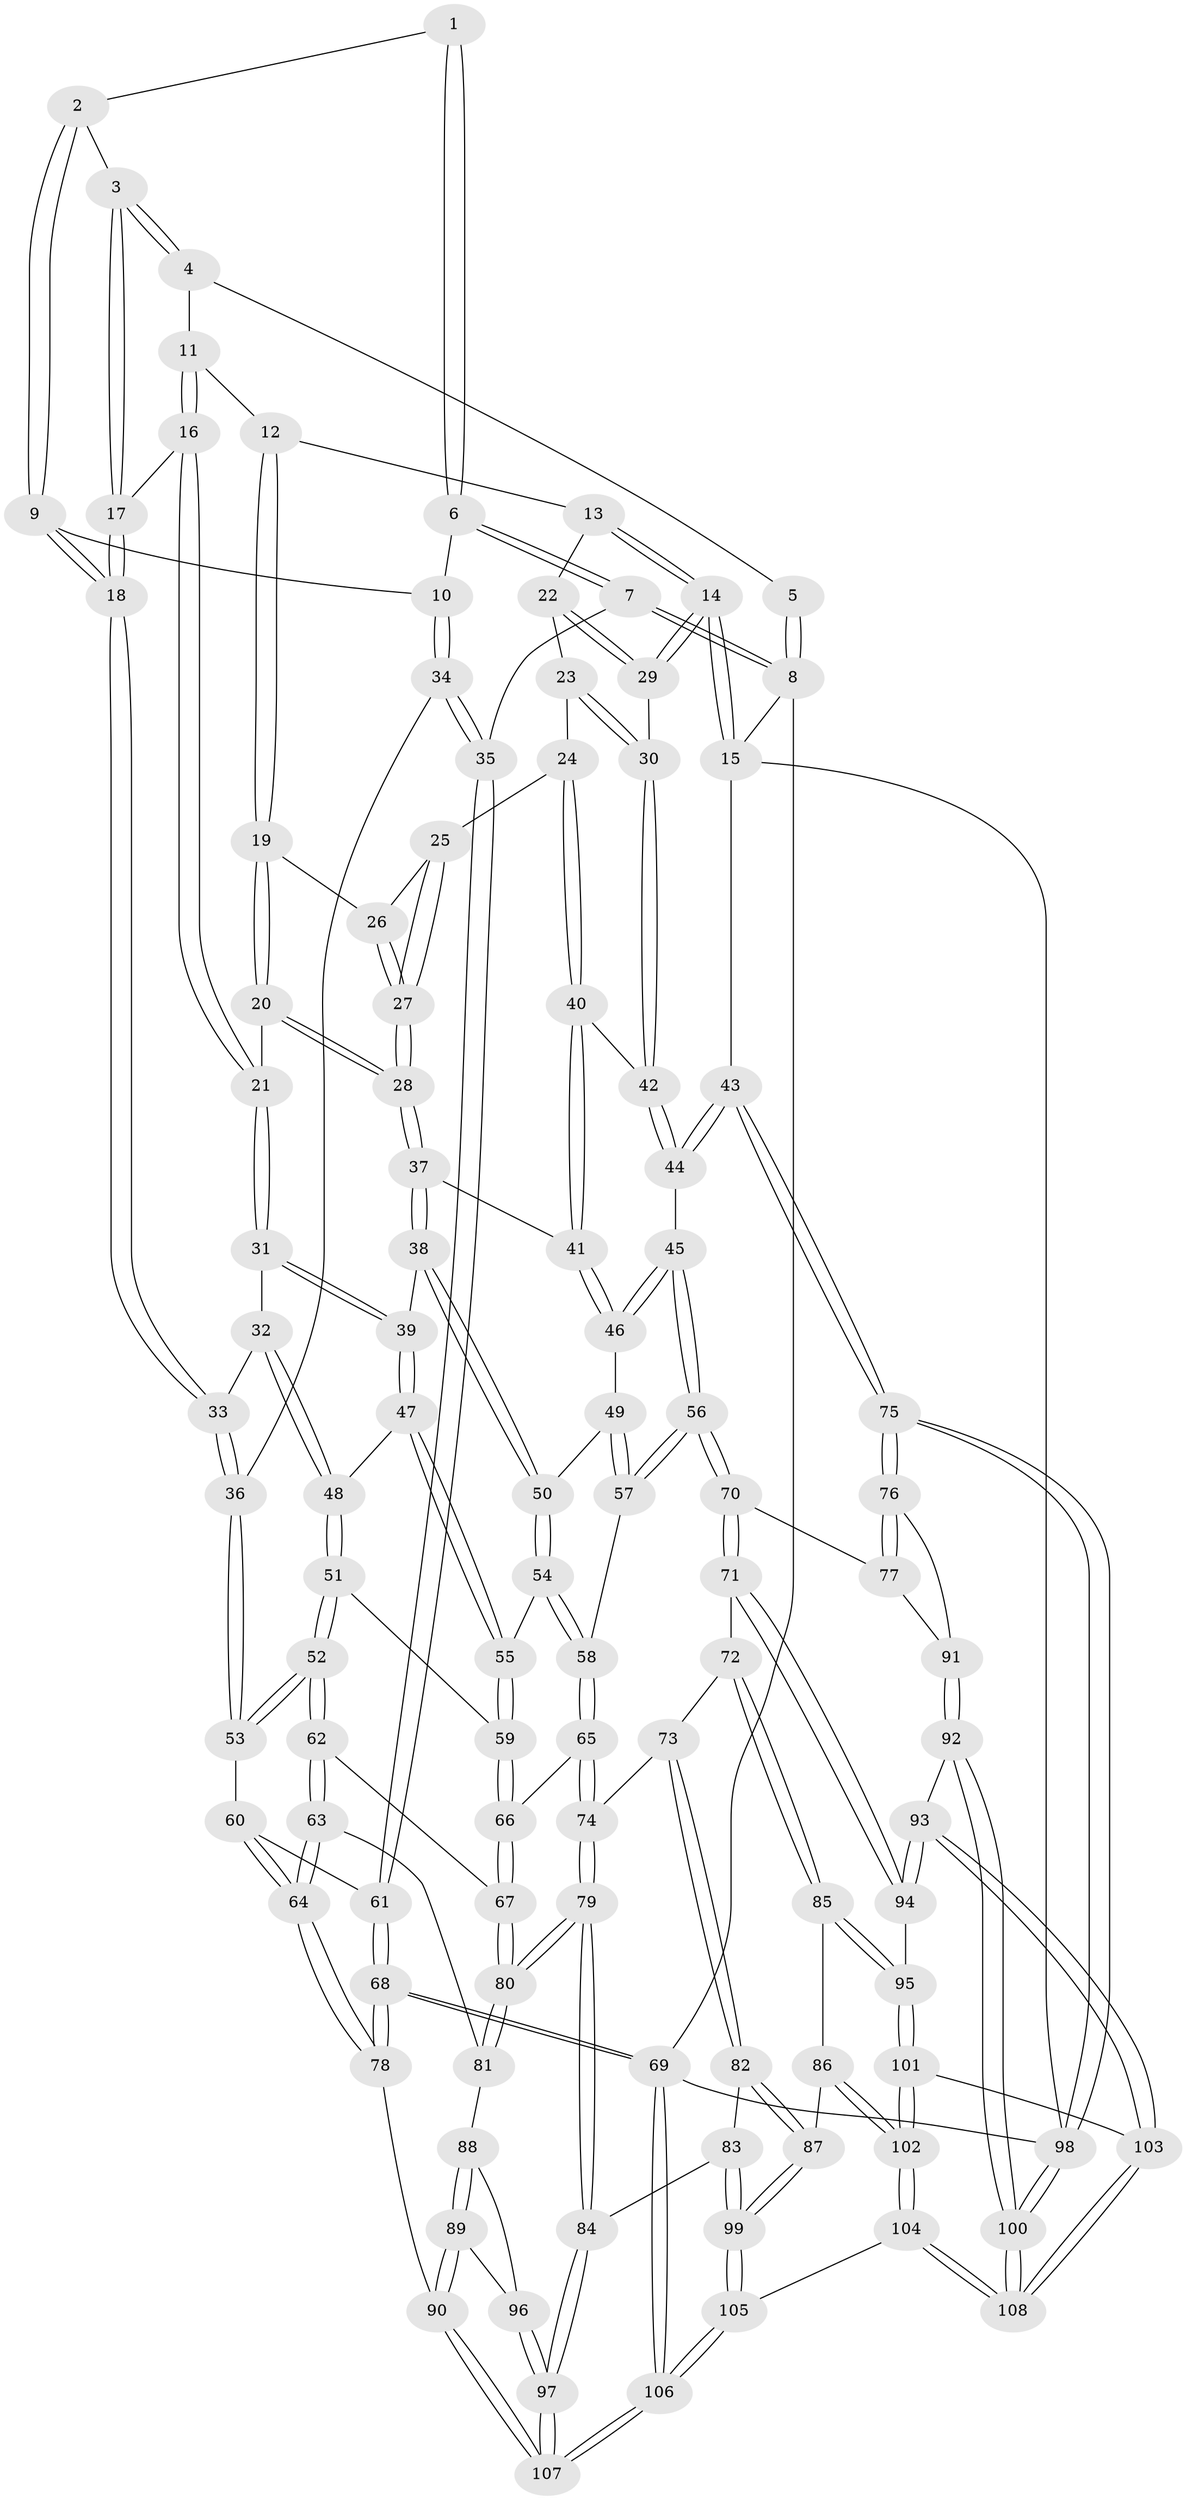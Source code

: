// Generated by graph-tools (version 1.1) at 2025/27/03/09/25 03:27:10]
// undirected, 108 vertices, 267 edges
graph export_dot {
graph [start="1"]
  node [color=gray90,style=filled];
  1 [pos="+0.1450942310820419+0"];
  2 [pos="+0.17142814180188654+0"];
  3 [pos="+0.21248673407894897+0.05065039513996633"];
  4 [pos="+0.42358004124013515+0"];
  5 [pos="+0.13566840253025733+0"];
  6 [pos="+0.09393108075912156+0.06923094522970134"];
  7 [pos="+0+0"];
  8 [pos="+0+0"];
  9 [pos="+0.14228245977180262+0.11272869190148786"];
  10 [pos="+0.10304663389291782+0.099100691248936"];
  11 [pos="+0.4278634694169123+0"];
  12 [pos="+0.47508400395324835+0"];
  13 [pos="+0.6365345434894105+0"];
  14 [pos="+1+0"];
  15 [pos="+1+0"];
  16 [pos="+0.24253331237770775+0.09643008874296978"];
  17 [pos="+0.22025182405594293+0.09007716711272638"];
  18 [pos="+0.1555415275594042+0.11926292900244953"];
  19 [pos="+0.4750753355208479+0"];
  20 [pos="+0.4007649310755786+0.09018543559483716"];
  21 [pos="+0.31358240278172517+0.1514467827345762"];
  22 [pos="+0.7326315170573173+0.04552664255639663"];
  23 [pos="+0.7142853121705538+0.09077806412903294"];
  24 [pos="+0.6607542798564784+0.15505640210413157"];
  25 [pos="+0.6148636701834039+0.13811645041945142"];
  26 [pos="+0.5286702893367605+0"];
  27 [pos="+0.5123126956323809+0.19820514778355855"];
  28 [pos="+0.4946067298738609+0.21142056696061112"];
  29 [pos="+0.8868977967577679+0.0778675092223692"];
  30 [pos="+0.8676618439696984+0.1872717167521855"];
  31 [pos="+0.2905004696661863+0.2488818511526353"];
  32 [pos="+0.2465771394028785+0.2653209266775533"];
  33 [pos="+0.17501702953381224+0.2710751948000118"];
  34 [pos="+0+0.2996883450238534"];
  35 [pos="+0+0.30942085791291335"];
  36 [pos="+0.13701547903163916+0.29504614125250467"];
  37 [pos="+0.49271413590624763+0.22608932723020705"];
  38 [pos="+0.4486285434933279+0.32406487466005013"];
  39 [pos="+0.4209020678897739+0.32960652599106294"];
  40 [pos="+0.6952387012886136+0.22534118238630252"];
  41 [pos="+0.6808691122565553+0.28233026887942364"];
  42 [pos="+0.8676754726548584+0.18934650100730105"];
  43 [pos="+1+0.42470255119726075"];
  44 [pos="+1+0.4200556545685103"];
  45 [pos="+0.9874888384556803+0.4358671602720715"];
  46 [pos="+0.68244185302838+0.33722644047232875"];
  47 [pos="+0.41282313678157573+0.34308723422658194"];
  48 [pos="+0.28170075825382673+0.4707827750924237"];
  49 [pos="+0.6657648832267126+0.35259298671060213"];
  50 [pos="+0.5290015204266859+0.3815969134777012"];
  51 [pos="+0.27370888986789377+0.48521997665540273"];
  52 [pos="+0.23464738338405344+0.5091114850091311"];
  53 [pos="+0.20257757842215432+0.4860493574521079"];
  54 [pos="+0.53111913035478+0.49968850359476913"];
  55 [pos="+0.4205932753630743+0.5266066810214578"];
  56 [pos="+0.8444662649019272+0.5633605364077704"];
  57 [pos="+0.6757007668029213+0.537755385938055"];
  58 [pos="+0.5980625590194286+0.5752612285207175"];
  59 [pos="+0.4166801913659295+0.5296859040009839"];
  60 [pos="+0.08609301500576393+0.4848574157435634"];
  61 [pos="+0+0.4253012889239559"];
  62 [pos="+0.23055686836495692+0.5631179784129912"];
  63 [pos="+0.1512428282268626+0.6726916527567526"];
  64 [pos="+0.1090381713103603+0.6820920104302832"];
  65 [pos="+0.5861761149248901+0.6167942689008908"];
  66 [pos="+0.41497622892628605+0.572232818995901"];
  67 [pos="+0.3889377057993638+0.6728097252252037"];
  68 [pos="+0+0.7647674749808882"];
  69 [pos="+0+1"];
  70 [pos="+0.8177496811916717+0.6905714321261802"];
  71 [pos="+0.8162743282598174+0.6919327121357828"];
  72 [pos="+0.6482997545499313+0.7125007843292097"];
  73 [pos="+0.5788476945842859+0.6772055051773613"];
  74 [pos="+0.5764848838032747+0.6745224598325207"];
  75 [pos="+1+0.7436687182497649"];
  76 [pos="+1+0.770200921852558"];
  77 [pos="+0.8381852566178841+0.7050366075650466"];
  78 [pos="+0+0.7674124578059202"];
  79 [pos="+0.4087949248007246+0.7223033904721121"];
  80 [pos="+0.40819962231341933+0.721599708855883"];
  81 [pos="+0.19974128921419274+0.7175132859773516"];
  82 [pos="+0.5720447341574865+0.8092222302397694"];
  83 [pos="+0.4887816928313607+0.8340232424838996"];
  84 [pos="+0.3976498385684013+0.811540080776009"];
  85 [pos="+0.6839598986584406+0.8392883793614749"];
  86 [pos="+0.6735835181757122+0.8450446521627891"];
  87 [pos="+0.6053695540038639+0.8622767719670518"];
  88 [pos="+0.22116357503826636+0.7818784456365537"];
  89 [pos="+0.07951774858473461+0.8664875497157225"];
  90 [pos="+0.06654783277025143+0.8721752706440643"];
  91 [pos="+0.9194362763745281+0.8407159281993055"];
  92 [pos="+0.8896894174959521+0.8886838294610289"];
  93 [pos="+0.841878393779778+0.8789072088454374"];
  94 [pos="+0.784953419502941+0.8039729918363087"];
  95 [pos="+0.7058161193029017+0.8442325068923489"];
  96 [pos="+0.2426633439515489+0.8176819223588969"];
  97 [pos="+0.3375273721010682+0.9202044783219689"];
  98 [pos="+1+1"];
  99 [pos="+0.5723586989713889+0.9177320632746714"];
  100 [pos="+1+1"];
  101 [pos="+0.7318886638363993+0.9052677924801967"];
  102 [pos="+0.6609253045069957+0.9691214311023404"];
  103 [pos="+0.774115144368397+0.9367456774887989"];
  104 [pos="+0.5377338076962108+1"];
  105 [pos="+0.5283328212601723+1"];
  106 [pos="+0.34055913995928866+1"];
  107 [pos="+0.3184113159821047+1"];
  108 [pos="+0.7826761265538108+1"];
  1 -- 2;
  1 -- 6;
  1 -- 6;
  2 -- 3;
  2 -- 9;
  2 -- 9;
  3 -- 4;
  3 -- 4;
  3 -- 17;
  3 -- 17;
  4 -- 5;
  4 -- 11;
  5 -- 8;
  5 -- 8;
  6 -- 7;
  6 -- 7;
  6 -- 10;
  7 -- 8;
  7 -- 8;
  7 -- 35;
  8 -- 15;
  8 -- 69;
  9 -- 10;
  9 -- 18;
  9 -- 18;
  10 -- 34;
  10 -- 34;
  11 -- 12;
  11 -- 16;
  11 -- 16;
  12 -- 13;
  12 -- 19;
  12 -- 19;
  13 -- 14;
  13 -- 14;
  13 -- 22;
  14 -- 15;
  14 -- 15;
  14 -- 29;
  14 -- 29;
  15 -- 43;
  15 -- 98;
  16 -- 17;
  16 -- 21;
  16 -- 21;
  17 -- 18;
  17 -- 18;
  18 -- 33;
  18 -- 33;
  19 -- 20;
  19 -- 20;
  19 -- 26;
  20 -- 21;
  20 -- 28;
  20 -- 28;
  21 -- 31;
  21 -- 31;
  22 -- 23;
  22 -- 29;
  22 -- 29;
  23 -- 24;
  23 -- 30;
  23 -- 30;
  24 -- 25;
  24 -- 40;
  24 -- 40;
  25 -- 26;
  25 -- 27;
  25 -- 27;
  26 -- 27;
  26 -- 27;
  27 -- 28;
  27 -- 28;
  28 -- 37;
  28 -- 37;
  29 -- 30;
  30 -- 42;
  30 -- 42;
  31 -- 32;
  31 -- 39;
  31 -- 39;
  32 -- 33;
  32 -- 48;
  32 -- 48;
  33 -- 36;
  33 -- 36;
  34 -- 35;
  34 -- 35;
  34 -- 36;
  35 -- 61;
  35 -- 61;
  36 -- 53;
  36 -- 53;
  37 -- 38;
  37 -- 38;
  37 -- 41;
  38 -- 39;
  38 -- 50;
  38 -- 50;
  39 -- 47;
  39 -- 47;
  40 -- 41;
  40 -- 41;
  40 -- 42;
  41 -- 46;
  41 -- 46;
  42 -- 44;
  42 -- 44;
  43 -- 44;
  43 -- 44;
  43 -- 75;
  43 -- 75;
  44 -- 45;
  45 -- 46;
  45 -- 46;
  45 -- 56;
  45 -- 56;
  46 -- 49;
  47 -- 48;
  47 -- 55;
  47 -- 55;
  48 -- 51;
  48 -- 51;
  49 -- 50;
  49 -- 57;
  49 -- 57;
  50 -- 54;
  50 -- 54;
  51 -- 52;
  51 -- 52;
  51 -- 59;
  52 -- 53;
  52 -- 53;
  52 -- 62;
  52 -- 62;
  53 -- 60;
  54 -- 55;
  54 -- 58;
  54 -- 58;
  55 -- 59;
  55 -- 59;
  56 -- 57;
  56 -- 57;
  56 -- 70;
  56 -- 70;
  57 -- 58;
  58 -- 65;
  58 -- 65;
  59 -- 66;
  59 -- 66;
  60 -- 61;
  60 -- 64;
  60 -- 64;
  61 -- 68;
  61 -- 68;
  62 -- 63;
  62 -- 63;
  62 -- 67;
  63 -- 64;
  63 -- 64;
  63 -- 81;
  64 -- 78;
  64 -- 78;
  65 -- 66;
  65 -- 74;
  65 -- 74;
  66 -- 67;
  66 -- 67;
  67 -- 80;
  67 -- 80;
  68 -- 69;
  68 -- 69;
  68 -- 78;
  68 -- 78;
  69 -- 106;
  69 -- 106;
  69 -- 98;
  70 -- 71;
  70 -- 71;
  70 -- 77;
  71 -- 72;
  71 -- 94;
  71 -- 94;
  72 -- 73;
  72 -- 85;
  72 -- 85;
  73 -- 74;
  73 -- 82;
  73 -- 82;
  74 -- 79;
  74 -- 79;
  75 -- 76;
  75 -- 76;
  75 -- 98;
  75 -- 98;
  76 -- 77;
  76 -- 77;
  76 -- 91;
  77 -- 91;
  78 -- 90;
  79 -- 80;
  79 -- 80;
  79 -- 84;
  79 -- 84;
  80 -- 81;
  80 -- 81;
  81 -- 88;
  82 -- 83;
  82 -- 87;
  82 -- 87;
  83 -- 84;
  83 -- 99;
  83 -- 99;
  84 -- 97;
  84 -- 97;
  85 -- 86;
  85 -- 95;
  85 -- 95;
  86 -- 87;
  86 -- 102;
  86 -- 102;
  87 -- 99;
  87 -- 99;
  88 -- 89;
  88 -- 89;
  88 -- 96;
  89 -- 90;
  89 -- 90;
  89 -- 96;
  90 -- 107;
  90 -- 107;
  91 -- 92;
  91 -- 92;
  92 -- 93;
  92 -- 100;
  92 -- 100;
  93 -- 94;
  93 -- 94;
  93 -- 103;
  93 -- 103;
  94 -- 95;
  95 -- 101;
  95 -- 101;
  96 -- 97;
  96 -- 97;
  97 -- 107;
  97 -- 107;
  98 -- 100;
  98 -- 100;
  99 -- 105;
  99 -- 105;
  100 -- 108;
  100 -- 108;
  101 -- 102;
  101 -- 102;
  101 -- 103;
  102 -- 104;
  102 -- 104;
  103 -- 108;
  103 -- 108;
  104 -- 105;
  104 -- 108;
  104 -- 108;
  105 -- 106;
  105 -- 106;
  106 -- 107;
  106 -- 107;
}
